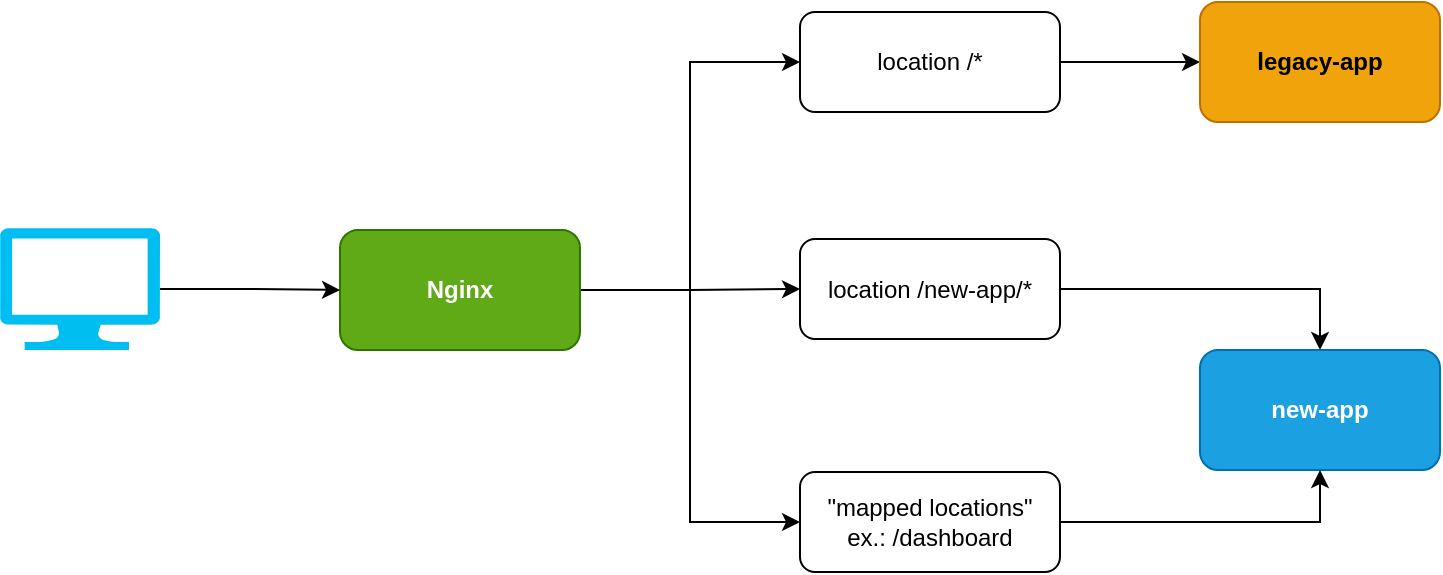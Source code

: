 <mxfile version="20.2.3" type="device"><diagram id="Zbkz48mfXjVdQeDhMORJ" name="Reverse Proxy - Legacy to New"><mxGraphModel dx="979" dy="590" grid="1" gridSize="10" guides="1" tooltips="1" connect="1" arrows="1" fold="1" page="1" pageScale="1" pageWidth="1169" pageHeight="827" math="0" shadow="0"><root><mxCell id="0"/><mxCell id="1" parent="0"/><mxCell id="v-OPT27oy50COXU-wRgi-11" style="edgeStyle=orthogonalEdgeStyle;rounded=0;orthogonalLoop=1;jettySize=auto;html=1;entryX=0;entryY=0.5;entryDx=0;entryDy=0;" edge="1" parent="1" source="v-OPT27oy50COXU-wRgi-3" target="v-OPT27oy50COXU-wRgi-9"><mxGeometry relative="1" as="geometry"/></mxCell><mxCell id="v-OPT27oy50COXU-wRgi-16" style="edgeStyle=orthogonalEdgeStyle;rounded=0;orthogonalLoop=1;jettySize=auto;html=1;entryX=0;entryY=0.5;entryDx=0;entryDy=0;" edge="1" parent="1" source="v-OPT27oy50COXU-wRgi-3" target="v-OPT27oy50COXU-wRgi-13"><mxGeometry relative="1" as="geometry"/></mxCell><mxCell id="v-OPT27oy50COXU-wRgi-18" style="edgeStyle=orthogonalEdgeStyle;rounded=0;orthogonalLoop=1;jettySize=auto;html=1;entryX=0;entryY=0.5;entryDx=0;entryDy=0;" edge="1" parent="1" source="v-OPT27oy50COXU-wRgi-3" target="v-OPT27oy50COXU-wRgi-17"><mxGeometry relative="1" as="geometry"/></mxCell><mxCell id="v-OPT27oy50COXU-wRgi-3" value="Nginx" style="rounded=1;whiteSpace=wrap;html=1;fillColor=#60a917;fontColor=#ffffff;strokeColor=#2D7600;fontStyle=1" vertex="1" parent="1"><mxGeometry x="395" y="385" width="120" height="60" as="geometry"/></mxCell><mxCell id="v-OPT27oy50COXU-wRgi-12" style="edgeStyle=orthogonalEdgeStyle;rounded=0;orthogonalLoop=1;jettySize=auto;html=1;entryX=0;entryY=0.5;entryDx=0;entryDy=0;" edge="1" parent="1" source="v-OPT27oy50COXU-wRgi-9" target="v-OPT27oy50COXU-wRgi-10"><mxGeometry relative="1" as="geometry"/></mxCell><mxCell id="v-OPT27oy50COXU-wRgi-9" value="location /*" style="rounded=1;whiteSpace=wrap;html=1;" vertex="1" parent="1"><mxGeometry x="625" y="276" width="130" height="50" as="geometry"/></mxCell><mxCell id="v-OPT27oy50COXU-wRgi-10" value="legacy-app" style="rounded=1;whiteSpace=wrap;html=1;fillColor=#f0a30a;fontColor=#000000;strokeColor=#BD7000;fontStyle=1" vertex="1" parent="1"><mxGeometry x="825" y="271" width="120" height="60" as="geometry"/></mxCell><mxCell id="v-OPT27oy50COXU-wRgi-15" style="edgeStyle=orthogonalEdgeStyle;rounded=0;orthogonalLoop=1;jettySize=auto;html=1;entryX=0.5;entryY=0;entryDx=0;entryDy=0;" edge="1" parent="1" source="v-OPT27oy50COXU-wRgi-13" target="v-OPT27oy50COXU-wRgi-14"><mxGeometry relative="1" as="geometry"/></mxCell><mxCell id="v-OPT27oy50COXU-wRgi-13" value="location /new-app/*" style="rounded=1;whiteSpace=wrap;html=1;" vertex="1" parent="1"><mxGeometry x="625" y="389.5" width="130" height="50" as="geometry"/></mxCell><mxCell id="v-OPT27oy50COXU-wRgi-14" value="new-app" style="rounded=1;whiteSpace=wrap;html=1;fillColor=#1ba1e2;fontColor=#ffffff;strokeColor=#006EAF;fontStyle=1" vertex="1" parent="1"><mxGeometry x="825" y="445" width="120" height="60" as="geometry"/></mxCell><mxCell id="v-OPT27oy50COXU-wRgi-19" style="edgeStyle=orthogonalEdgeStyle;rounded=0;orthogonalLoop=1;jettySize=auto;html=1;entryX=0.5;entryY=1;entryDx=0;entryDy=0;" edge="1" parent="1" source="v-OPT27oy50COXU-wRgi-17" target="v-OPT27oy50COXU-wRgi-14"><mxGeometry relative="1" as="geometry"/></mxCell><mxCell id="v-OPT27oy50COXU-wRgi-17" value="&quot;mapped locations&quot;&lt;br&gt;ex.: /dashboard" style="rounded=1;whiteSpace=wrap;html=1;" vertex="1" parent="1"><mxGeometry x="625" y="506" width="130" height="50" as="geometry"/></mxCell><mxCell id="v-OPT27oy50COXU-wRgi-21" style="edgeStyle=orthogonalEdgeStyle;rounded=0;orthogonalLoop=1;jettySize=auto;html=1;entryX=0;entryY=0.5;entryDx=0;entryDy=0;" edge="1" parent="1" source="v-OPT27oy50COXU-wRgi-20" target="v-OPT27oy50COXU-wRgi-3"><mxGeometry relative="1" as="geometry"/></mxCell><mxCell id="v-OPT27oy50COXU-wRgi-20" value="" style="verticalLabelPosition=bottom;html=1;verticalAlign=top;align=center;strokeColor=none;fillColor=#00BEF2;shape=mxgraph.azure.computer;pointerEvents=1;" vertex="1" parent="1"><mxGeometry x="225" y="384" width="80" height="61" as="geometry"/></mxCell></root></mxGraphModel></diagram></mxfile>
